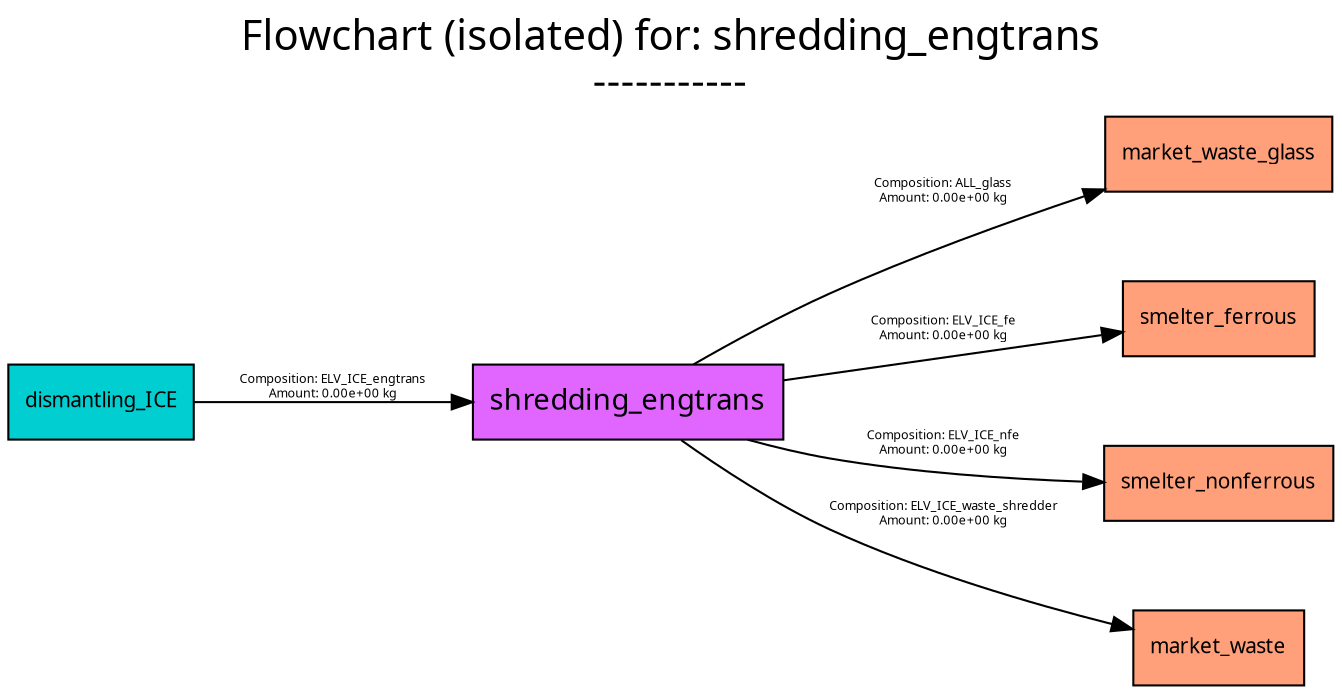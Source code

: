 digraph {
	graph [bb="0,0,593,325",
		font=Cabin,
		fontname=Cabin,
		fontsize=20,
		label="Flowchart (isolated) for: shredding_engtrans
-----------",
		labeljust=c,
		labelloc=tc,
		lheight=0.61,
		lp="296.5,299",
		lwidth=5.15,
		nodesep=0.6,
		rankdir=LR,
		ranksep=0.6
	];
	node [label="\N"];
	shredding_engtrans	[fillcolor=mediumorchid1,
		fontname=Cabin,
		fontsize=14,
		height=0.5,
		pos="278,136",
		shape=box,
		style=filled,
		width=1.8611];
	market_waste_glass	[fillcolor=lightsalmon1,
		fontname=Cabin,
		fontsize=10,
		height=0.5,
		pos="541,255",
		shape=box,
		style=filled,
		width=1.4444];
	shredding_engtrans -> market_waste_glass	[color=black,
		fontname=Cabin,
		fontsize=6,
		label="Composition: ALL_glass
Amount: 0.00e+00 kg",
		lp="417,235",
		pos="e,488.73,237.65 306.88,154.07 323.87,164.68 346.24,177.93 367,188 403.27,205.59 445.42,221.99 479.03,234.17"];
	smelter_ferrous	[fillcolor=lightsalmon1,
		fontname=Cabin,
		fontsize=10,
		height=0.5,
		pos="541,176",
		shape=box,
		style=filled,
		width=1.1667];
	shredding_engtrans -> smelter_ferrous	[color=black,
		fontname=Cabin,
		fontsize=6,
		label="Composition: ELV_ICE_fe
Amount: 0.00e+00 kg",
		lp="417,171",
		pos="e,498.75,169.68 345.2,146.15 389.75,152.97 447.63,161.84 488.69,168.14"];
	smelter_nonferrous	[fillcolor=lightsalmon1,
		fontname=Cabin,
		fontsize=10,
		height=0.5,
		pos="541,97",
		shape=box,
		style=filled,
		width=1.3889];
	shredding_engtrans -> smelter_nonferrous	[color=black,
		fontname=Cabin,
		fontsize=6,
		label="Composition: ELV_ICE_nfe
Amount: 0.00e+00 kg",
		lp="417,116",
		pos="e,490.78,97.433 331.09,117.87 342.78,114.41 355.22,111.19 367,109 404.42,102.06 447.07,99.044 480.66,97.773"];
	market_waste	[fillcolor=lightsalmon1,
		fontname=Cabin,
		fontsize=10,
		height=0.5,
		pos="541,18",
		shape=box,
		style=filled,
		width=1.0694];
	shredding_engtrans -> market_waste	[color=black,
		fontname=Cabin,
		fontsize=6,
		label="Composition: ELV_ICE_waste_shredder
Amount: 0.00e+00 kg",
		lp="417,82",
		pos="e,502.33,27.047 301.39,117.77 318.54,104.5 343.21,86.854 367,75 407.45,54.85 456.64,39.435 492.22,29.748"];
	dismantling_ICE	[fillcolor=darkturquoise,
		fontname=Cabin,
		fontsize=10,
		height=0.5,
		pos="42.5,136",
		shape=box,
		style=filled,
		width=1.1806];
	dismantling_ICE -> shredding_engtrans	[color=black,
		fontname=Cabin,
		fontsize=6,
		label="Composition: ELV_ICE_engtrans
Amount: 0.00e+00 kg",
		lp="148,143",
		pos="e,210.9,136 85.245,136 117.28,136 162.37,136 200.78,136"];
}
